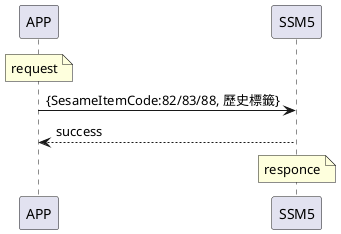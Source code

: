 @startuml
note over APP: request
APP -> SSM5: {SesameItemCode:82/83/88, 歷史標籤}

SSM5 --> APP: success
note over SSM5: responce
@enduml

